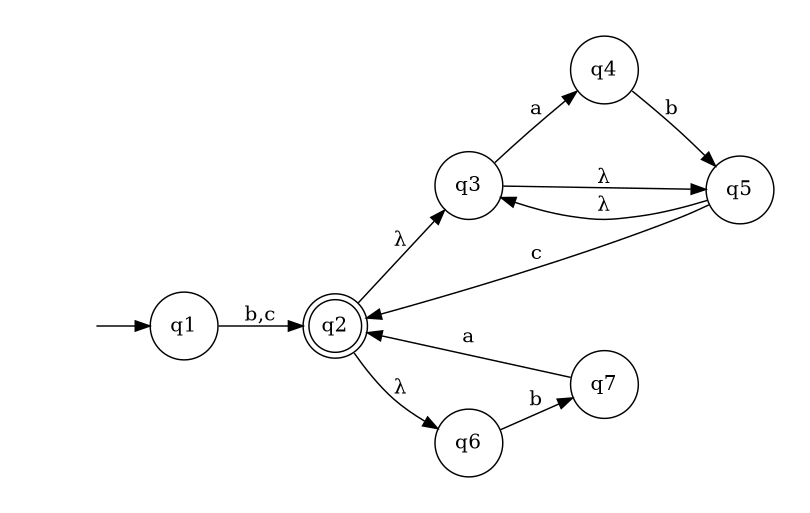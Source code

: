 digraph {
	rankdir=LR;
	margin=0.2;
	size=5;
	node [margin=0.1 shape=circle];
	q2[margin=0 shape=doublecircle];
	" "[color=white width=0];
	" " -> q1;
	q1 -> q2 [label="b,c"];
	q2 -> q3 [label=<&#955;>];
	q2 -> q6 [label=<&#955;>];
	q3 -> q4 [label="a"];
	q3 -> q5 [label=<&#955;>];
	q4 -> q5 [label="b"];
	q5 -> q3 [label=<&#955;>];
	q5 -> q2 [label="c"];
	q6 -> q7 [label="b"];
	q7 -> q2 [label="a"];
}
